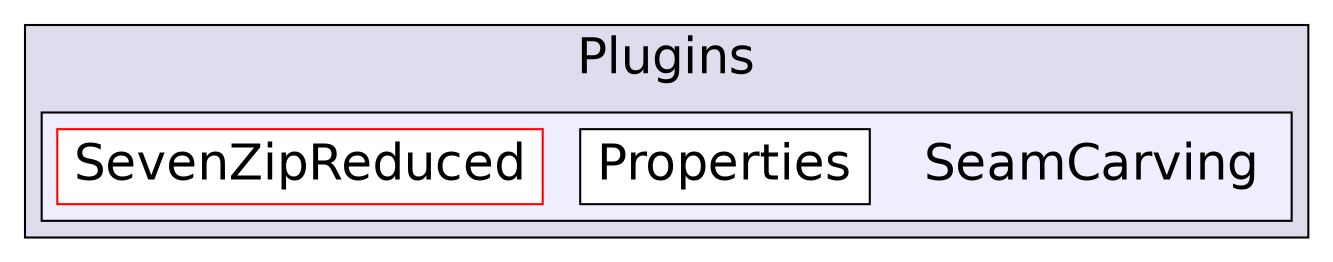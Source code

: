 digraph "C:/Users/nathanael/Documents/resizer/Plugins/SeamCarving" {
  compound=true
  node [ fontsize="24", fontname="Helvetica"];
  edge [ labelfontsize="24", labelfontname="Helvetica"];
  subgraph clusterdir_0b4eaef40a1fe20bedafe9e8e719ce66 {
    graph [ bgcolor="#ddddee", pencolor="black", label="Plugins" fontname="Helvetica", fontsize="24", URL="dir_0b4eaef40a1fe20bedafe9e8e719ce66.html"]
  subgraph clusterdir_5293a575f6e6fc58d67da2918ddeecba {
    graph [ bgcolor="#eeeeff", pencolor="black", label="" URL="dir_5293a575f6e6fc58d67da2918ddeecba.html"];
    dir_5293a575f6e6fc58d67da2918ddeecba [shape=plaintext label="SeamCarving"];
    dir_24c0a35271a8bb1ba8b8a1b2b0a54542 [shape=box label="Properties" color="black" fillcolor="white" style="filled" URL="dir_24c0a35271a8bb1ba8b8a1b2b0a54542.html"];
    dir_7078388ffe2a13cf5c7a2d13892526a6 [shape=box label="SevenZipReduced" color="red" fillcolor="white" style="filled" URL="dir_7078388ffe2a13cf5c7a2d13892526a6.html"];
  }
  }
}
